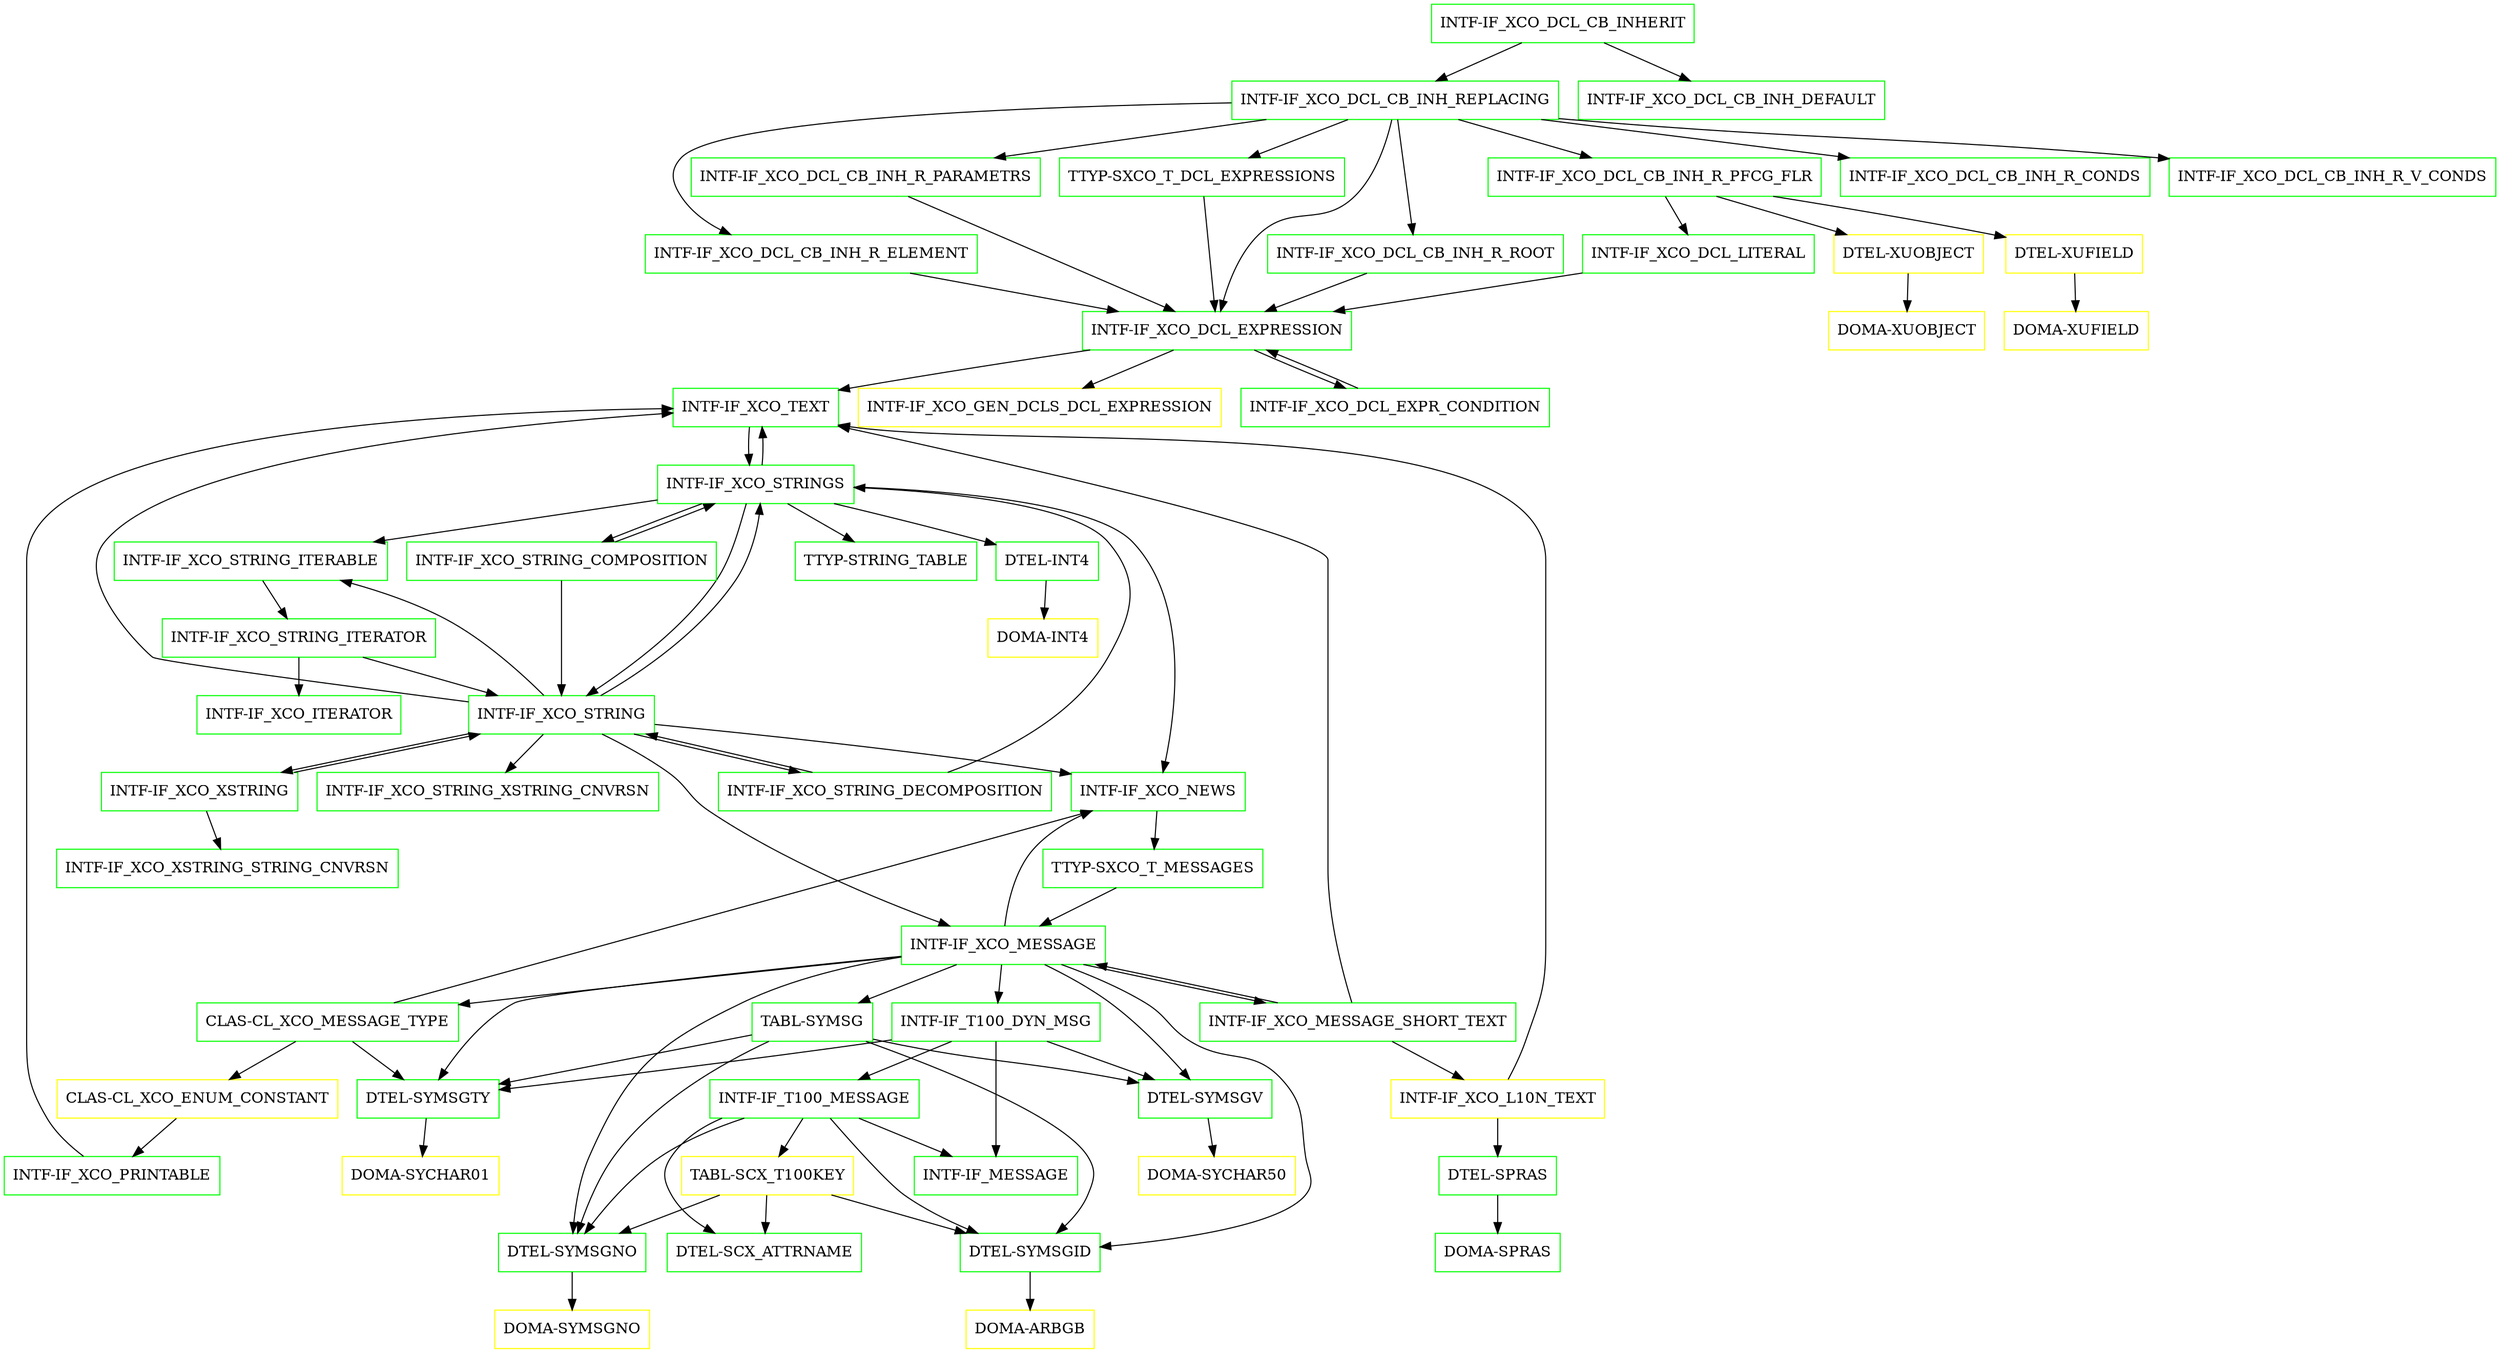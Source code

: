 digraph G {
  "INTF-IF_XCO_DCL_CB_INHERIT" [shape=box,color=green];
  "INTF-IF_XCO_DCL_CB_INH_REPLACING" [shape=box,color=green,URL="./INTF_IF_XCO_DCL_CB_INH_REPLACING.html"];
  "INTF-IF_XCO_DCL_CB_INH_R_ROOT" [shape=box,color=green,URL="./INTF_IF_XCO_DCL_CB_INH_R_ROOT.html"];
  "INTF-IF_XCO_DCL_EXPRESSION" [shape=box,color=green,URL="./INTF_IF_XCO_DCL_EXPRESSION.html"];
  "INTF-IF_XCO_TEXT" [shape=box,color=green,URL="./INTF_IF_XCO_TEXT.html"];
  "INTF-IF_XCO_STRINGS" [shape=box,color=green,URL="./INTF_IF_XCO_STRINGS.html"];
  "INTF-IF_XCO_STRING_ITERABLE" [shape=box,color=green,URL="./INTF_IF_XCO_STRING_ITERABLE.html"];
  "INTF-IF_XCO_STRING_ITERATOR" [shape=box,color=green,URL="./INTF_IF_XCO_STRING_ITERATOR.html"];
  "INTF-IF_XCO_ITERATOR" [shape=box,color=green,URL="./INTF_IF_XCO_ITERATOR.html"];
  "INTF-IF_XCO_STRING" [shape=box,color=green,URL="./INTF_IF_XCO_STRING.html"];
  "INTF-IF_XCO_NEWS" [shape=box,color=green,URL="./INTF_IF_XCO_NEWS.html"];
  "TTYP-SXCO_T_MESSAGES" [shape=box,color=green,URL="./TTYP_SXCO_T_MESSAGES.html"];
  "INTF-IF_XCO_MESSAGE" [shape=box,color=green,URL="./INTF_IF_XCO_MESSAGE.html"];
  "INTF-IF_T100_DYN_MSG" [shape=box,color=green,URL="./INTF_IF_T100_DYN_MSG.html"];
  "INTF-IF_T100_MESSAGE" [shape=box,color=green,URL="./INTF_IF_T100_MESSAGE.html"];
  "INTF-IF_MESSAGE" [shape=box,color=green,URL="./INTF_IF_MESSAGE.html"];
  "TABL-SCX_T100KEY" [shape=box,color=yellow,URL="./TABL_SCX_T100KEY.html"];
  "DTEL-SCX_ATTRNAME" [shape=box,color=green,URL="./DTEL_SCX_ATTRNAME.html"];
  "DTEL-SYMSGNO" [shape=box,color=green,URL="./DTEL_SYMSGNO.html"];
  "DOMA-SYMSGNO" [shape=box,color=yellow,URL="./DOMA_SYMSGNO.html"];
  "DTEL-SYMSGID" [shape=box,color=green,URL="./DTEL_SYMSGID.html"];
  "DOMA-ARBGB" [shape=box,color=yellow,URL="./DOMA_ARBGB.html"];
  "DTEL-SYMSGTY" [shape=box,color=green,URL="./DTEL_SYMSGTY.html"];
  "DOMA-SYCHAR01" [shape=box,color=yellow,URL="./DOMA_SYCHAR01.html"];
  "DTEL-SYMSGV" [shape=box,color=green,URL="./DTEL_SYMSGV.html"];
  "DOMA-SYCHAR50" [shape=box,color=yellow,URL="./DOMA_SYCHAR50.html"];
  "INTF-IF_XCO_MESSAGE_SHORT_TEXT" [shape=box,color=green,URL="./INTF_IF_XCO_MESSAGE_SHORT_TEXT.html"];
  "INTF-IF_XCO_L10N_TEXT" [shape=box,color=yellow,URL="./INTF_IF_XCO_L10N_TEXT.html"];
  "DTEL-SPRAS" [shape=box,color=green,URL="./DTEL_SPRAS.html"];
  "DOMA-SPRAS" [shape=box,color=green,URL="./DOMA_SPRAS.html"];
  "CLAS-CL_XCO_MESSAGE_TYPE" [shape=box,color=green,URL="./CLAS_CL_XCO_MESSAGE_TYPE.html"];
  "CLAS-CL_XCO_ENUM_CONSTANT" [shape=box,color=yellow,URL="./CLAS_CL_XCO_ENUM_CONSTANT.html"];
  "INTF-IF_XCO_PRINTABLE" [shape=box,color=green,URL="./INTF_IF_XCO_PRINTABLE.html"];
  "TABL-SYMSG" [shape=box,color=green,URL="./TABL_SYMSG.html"];
  "INTF-IF_XCO_XSTRING" [shape=box,color=green,URL="./INTF_IF_XCO_XSTRING.html"];
  "INTF-IF_XCO_XSTRING_STRING_CNVRSN" [shape=box,color=green,URL="./INTF_IF_XCO_XSTRING_STRING_CNVRSN.html"];
  "INTF-IF_XCO_STRING_XSTRING_CNVRSN" [shape=box,color=green,URL="./INTF_IF_XCO_STRING_XSTRING_CNVRSN.html"];
  "INTF-IF_XCO_STRING_DECOMPOSITION" [shape=box,color=green,URL="./INTF_IF_XCO_STRING_DECOMPOSITION.html"];
  "INTF-IF_XCO_STRING_COMPOSITION" [shape=box,color=green,URL="./INTF_IF_XCO_STRING_COMPOSITION.html"];
  "TTYP-STRING_TABLE" [shape=box,color=green,URL="./TTYP_STRING_TABLE.html"];
  "DTEL-INT4" [shape=box,color=green,URL="./DTEL_INT4.html"];
  "DOMA-INT4" [shape=box,color=yellow,URL="./DOMA_INT4.html"];
  "INTF-IF_XCO_GEN_DCLS_DCL_EXPRESSION" [shape=box,color=yellow,URL="./INTF_IF_XCO_GEN_DCLS_DCL_EXPRESSION.html"];
  "INTF-IF_XCO_DCL_EXPR_CONDITION" [shape=box,color=green,URL="./INTF_IF_XCO_DCL_EXPR_CONDITION.html"];
  "INTF-IF_XCO_DCL_CB_INH_R_PFCG_FLR" [shape=box,color=green,URL="./INTF_IF_XCO_DCL_CB_INH_R_PFCG_FLR.html"];
  "INTF-IF_XCO_DCL_LITERAL" [shape=box,color=green,URL="./INTF_IF_XCO_DCL_LITERAL.html"];
  "DTEL-XUFIELD" [shape=box,color=yellow,URL="./DTEL_XUFIELD.html"];
  "DOMA-XUFIELD" [shape=box,color=yellow,URL="./DOMA_XUFIELD.html"];
  "DTEL-XUOBJECT" [shape=box,color=yellow,URL="./DTEL_XUOBJECT.html"];
  "DOMA-XUOBJECT" [shape=box,color=yellow,URL="./DOMA_XUOBJECT.html"];
  "INTF-IF_XCO_DCL_CB_INH_R_CONDS" [shape=box,color=green,URL="./INTF_IF_XCO_DCL_CB_INH_R_CONDS.html"];
  "INTF-IF_XCO_DCL_CB_INH_R_ELEMENT" [shape=box,color=green,URL="./INTF_IF_XCO_DCL_CB_INH_R_ELEMENT.html"];
  "INTF-IF_XCO_DCL_CB_INH_R_PARAMETRS" [shape=box,color=green,URL="./INTF_IF_XCO_DCL_CB_INH_R_PARAMETRS.html"];
  "INTF-IF_XCO_DCL_CB_INH_R_V_CONDS" [shape=box,color=green,URL="./INTF_IF_XCO_DCL_CB_INH_R_V_CONDS.html"];
  "TTYP-SXCO_T_DCL_EXPRESSIONS" [shape=box,color=green,URL="./TTYP_SXCO_T_DCL_EXPRESSIONS.html"];
  "INTF-IF_XCO_DCL_CB_INH_DEFAULT" [shape=box,color=green,URL="./INTF_IF_XCO_DCL_CB_INH_DEFAULT.html"];
  "INTF-IF_XCO_DCL_CB_INHERIT" -> "INTF-IF_XCO_DCL_CB_INH_DEFAULT";
  "INTF-IF_XCO_DCL_CB_INHERIT" -> "INTF-IF_XCO_DCL_CB_INH_REPLACING";
  "INTF-IF_XCO_DCL_CB_INH_REPLACING" -> "TTYP-SXCO_T_DCL_EXPRESSIONS";
  "INTF-IF_XCO_DCL_CB_INH_REPLACING" -> "INTF-IF_XCO_DCL_CB_INH_R_V_CONDS";
  "INTF-IF_XCO_DCL_CB_INH_REPLACING" -> "INTF-IF_XCO_DCL_CB_INH_R_PARAMETRS";
  "INTF-IF_XCO_DCL_CB_INH_REPLACING" -> "INTF-IF_XCO_DCL_EXPRESSION";
  "INTF-IF_XCO_DCL_CB_INH_REPLACING" -> "INTF-IF_XCO_DCL_CB_INH_R_ELEMENT";
  "INTF-IF_XCO_DCL_CB_INH_REPLACING" -> "INTF-IF_XCO_DCL_CB_INH_R_CONDS";
  "INTF-IF_XCO_DCL_CB_INH_REPLACING" -> "INTF-IF_XCO_DCL_CB_INH_R_PFCG_FLR";
  "INTF-IF_XCO_DCL_CB_INH_REPLACING" -> "INTF-IF_XCO_DCL_CB_INH_R_ROOT";
  "INTF-IF_XCO_DCL_CB_INH_R_ROOT" -> "INTF-IF_XCO_DCL_EXPRESSION";
  "INTF-IF_XCO_DCL_EXPRESSION" -> "INTF-IF_XCO_DCL_EXPR_CONDITION";
  "INTF-IF_XCO_DCL_EXPRESSION" -> "INTF-IF_XCO_GEN_DCLS_DCL_EXPRESSION";
  "INTF-IF_XCO_DCL_EXPRESSION" -> "INTF-IF_XCO_TEXT";
  "INTF-IF_XCO_TEXT" -> "INTF-IF_XCO_STRINGS";
  "INTF-IF_XCO_STRINGS" -> "DTEL-INT4";
  "INTF-IF_XCO_STRINGS" -> "TTYP-STRING_TABLE";
  "INTF-IF_XCO_STRINGS" -> "INTF-IF_XCO_STRING";
  "INTF-IF_XCO_STRINGS" -> "INTF-IF_XCO_STRING_COMPOSITION";
  "INTF-IF_XCO_STRINGS" -> "INTF-IF_XCO_NEWS";
  "INTF-IF_XCO_STRINGS" -> "INTF-IF_XCO_TEXT";
  "INTF-IF_XCO_STRINGS" -> "INTF-IF_XCO_STRING_ITERABLE";
  "INTF-IF_XCO_STRING_ITERABLE" -> "INTF-IF_XCO_STRING_ITERATOR";
  "INTF-IF_XCO_STRING_ITERATOR" -> "INTF-IF_XCO_STRING";
  "INTF-IF_XCO_STRING_ITERATOR" -> "INTF-IF_XCO_ITERATOR";
  "INTF-IF_XCO_STRING" -> "INTF-IF_XCO_STRINGS";
  "INTF-IF_XCO_STRING" -> "INTF-IF_XCO_STRING_DECOMPOSITION";
  "INTF-IF_XCO_STRING" -> "INTF-IF_XCO_MESSAGE";
  "INTF-IF_XCO_STRING" -> "INTF-IF_XCO_STRING_XSTRING_CNVRSN";
  "INTF-IF_XCO_STRING" -> "INTF-IF_XCO_XSTRING";
  "INTF-IF_XCO_STRING" -> "INTF-IF_XCO_NEWS";
  "INTF-IF_XCO_STRING" -> "INTF-IF_XCO_TEXT";
  "INTF-IF_XCO_STRING" -> "INTF-IF_XCO_STRING_ITERABLE";
  "INTF-IF_XCO_NEWS" -> "TTYP-SXCO_T_MESSAGES";
  "TTYP-SXCO_T_MESSAGES" -> "INTF-IF_XCO_MESSAGE";
  "INTF-IF_XCO_MESSAGE" -> "TABL-SYMSG";
  "INTF-IF_XCO_MESSAGE" -> "DTEL-SYMSGTY";
  "INTF-IF_XCO_MESSAGE" -> "DTEL-SYMSGID";
  "INTF-IF_XCO_MESSAGE" -> "DTEL-SYMSGNO";
  "INTF-IF_XCO_MESSAGE" -> "DTEL-SYMSGV";
  "INTF-IF_XCO_MESSAGE" -> "CLAS-CL_XCO_MESSAGE_TYPE";
  "INTF-IF_XCO_MESSAGE" -> "INTF-IF_XCO_MESSAGE_SHORT_TEXT";
  "INTF-IF_XCO_MESSAGE" -> "INTF-IF_T100_DYN_MSG";
  "INTF-IF_XCO_MESSAGE" -> "INTF-IF_XCO_NEWS";
  "INTF-IF_T100_DYN_MSG" -> "DTEL-SYMSGV";
  "INTF-IF_T100_DYN_MSG" -> "DTEL-SYMSGTY";
  "INTF-IF_T100_DYN_MSG" -> "INTF-IF_MESSAGE";
  "INTF-IF_T100_DYN_MSG" -> "INTF-IF_T100_MESSAGE";
  "INTF-IF_T100_MESSAGE" -> "DTEL-SYMSGID";
  "INTF-IF_T100_MESSAGE" -> "DTEL-SYMSGNO";
  "INTF-IF_T100_MESSAGE" -> "DTEL-SCX_ATTRNAME";
  "INTF-IF_T100_MESSAGE" -> "TABL-SCX_T100KEY";
  "INTF-IF_T100_MESSAGE" -> "INTF-IF_MESSAGE";
  "TABL-SCX_T100KEY" -> "DTEL-SYMSGID";
  "TABL-SCX_T100KEY" -> "DTEL-SYMSGNO";
  "TABL-SCX_T100KEY" -> "DTEL-SCX_ATTRNAME";
  "DTEL-SYMSGNO" -> "DOMA-SYMSGNO";
  "DTEL-SYMSGID" -> "DOMA-ARBGB";
  "DTEL-SYMSGTY" -> "DOMA-SYCHAR01";
  "DTEL-SYMSGV" -> "DOMA-SYCHAR50";
  "INTF-IF_XCO_MESSAGE_SHORT_TEXT" -> "INTF-IF_XCO_MESSAGE";
  "INTF-IF_XCO_MESSAGE_SHORT_TEXT" -> "INTF-IF_XCO_TEXT";
  "INTF-IF_XCO_MESSAGE_SHORT_TEXT" -> "INTF-IF_XCO_L10N_TEXT";
  "INTF-IF_XCO_L10N_TEXT" -> "DTEL-SPRAS";
  "INTF-IF_XCO_L10N_TEXT" -> "INTF-IF_XCO_TEXT";
  "DTEL-SPRAS" -> "DOMA-SPRAS";
  "CLAS-CL_XCO_MESSAGE_TYPE" -> "DTEL-SYMSGTY";
  "CLAS-CL_XCO_MESSAGE_TYPE" -> "CLAS-CL_XCO_ENUM_CONSTANT";
  "CLAS-CL_XCO_MESSAGE_TYPE" -> "INTF-IF_XCO_NEWS";
  "CLAS-CL_XCO_ENUM_CONSTANT" -> "INTF-IF_XCO_PRINTABLE";
  "INTF-IF_XCO_PRINTABLE" -> "INTF-IF_XCO_TEXT";
  "TABL-SYMSG" -> "DTEL-SYMSGTY";
  "TABL-SYMSG" -> "DTEL-SYMSGID";
  "TABL-SYMSG" -> "DTEL-SYMSGNO";
  "TABL-SYMSG" -> "DTEL-SYMSGV";
  "INTF-IF_XCO_XSTRING" -> "INTF-IF_XCO_XSTRING_STRING_CNVRSN";
  "INTF-IF_XCO_XSTRING" -> "INTF-IF_XCO_STRING";
  "INTF-IF_XCO_STRING_DECOMPOSITION" -> "INTF-IF_XCO_STRING";
  "INTF-IF_XCO_STRING_DECOMPOSITION" -> "INTF-IF_XCO_STRINGS";
  "INTF-IF_XCO_STRING_COMPOSITION" -> "INTF-IF_XCO_STRINGS";
  "INTF-IF_XCO_STRING_COMPOSITION" -> "INTF-IF_XCO_STRING";
  "DTEL-INT4" -> "DOMA-INT4";
  "INTF-IF_XCO_DCL_EXPR_CONDITION" -> "INTF-IF_XCO_DCL_EXPRESSION";
  "INTF-IF_XCO_DCL_CB_INH_R_PFCG_FLR" -> "DTEL-XUOBJECT";
  "INTF-IF_XCO_DCL_CB_INH_R_PFCG_FLR" -> "DTEL-XUFIELD";
  "INTF-IF_XCO_DCL_CB_INH_R_PFCG_FLR" -> "INTF-IF_XCO_DCL_LITERAL";
  "INTF-IF_XCO_DCL_LITERAL" -> "INTF-IF_XCO_DCL_EXPRESSION";
  "DTEL-XUFIELD" -> "DOMA-XUFIELD";
  "DTEL-XUOBJECT" -> "DOMA-XUOBJECT";
  "INTF-IF_XCO_DCL_CB_INH_R_ELEMENT" -> "INTF-IF_XCO_DCL_EXPRESSION";
  "INTF-IF_XCO_DCL_CB_INH_R_PARAMETRS" -> "INTF-IF_XCO_DCL_EXPRESSION";
  "TTYP-SXCO_T_DCL_EXPRESSIONS" -> "INTF-IF_XCO_DCL_EXPRESSION";
}
